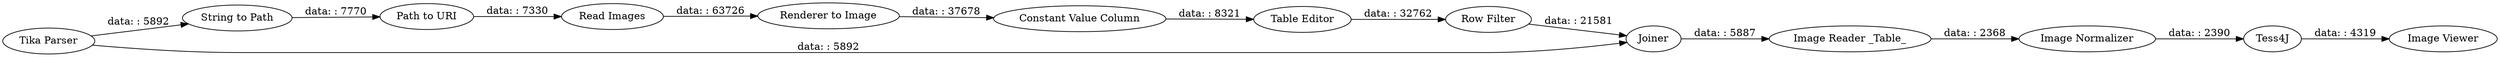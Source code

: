 digraph {
	"2486862146149346383_15" [label="Image Reader _Table_"]
	"2486862146149346383_41" [label="Row Filter"]
	"5363452939998391350_39" [label="Renderer to Image"]
	"5363452939998391350_37" [label="String to Path"]
	"5363452939998391350_2" [label="Read Images"]
	"2486862146149346383_12" [label=Tess4J]
	"5363452939998391350_8" [label="Path to URI"]
	"2486862146149346383_42" [label=Joiner]
	"2486862146149346383_9" [label="Tika Parser"]
	"5363452939998391350_40" [label="Constant Value Column"]
	"2486862146149346383_13" [label="Image Normalizer"]
	"2486862146149346383_11" [label="Image Viewer"]
	"2486862146149346383_36" [label="Table Editor"]
	"5363452939998391350_37" -> "5363452939998391350_8" [label="data: : 7770"]
	"5363452939998391350_8" -> "5363452939998391350_2" [label="data: : 7330"]
	"2486862146149346383_36" -> "2486862146149346383_41" [label="data: : 32762"]
	"5363452939998391350_40" -> "2486862146149346383_36" [label="data: : 8321"]
	"2486862146149346383_41" -> "2486862146149346383_42" [label="data: : 21581"]
	"2486862146149346383_9" -> "2486862146149346383_42" [label="data: : 5892"]
	"5363452939998391350_2" -> "5363452939998391350_39" [label="data: : 63726"]
	"5363452939998391350_39" -> "5363452939998391350_40" [label="data: : 37678"]
	"2486862146149346383_12" -> "2486862146149346383_11" [label="data: : 4319"]
	"2486862146149346383_13" -> "2486862146149346383_12" [label="data: : 2390"]
	"2486862146149346383_15" -> "2486862146149346383_13" [label="data: : 2368"]
	"2486862146149346383_42" -> "2486862146149346383_15" [label="data: : 5887"]
	"2486862146149346383_9" -> "5363452939998391350_37" [label="data: : 5892"]
	rankdir=LR
}
